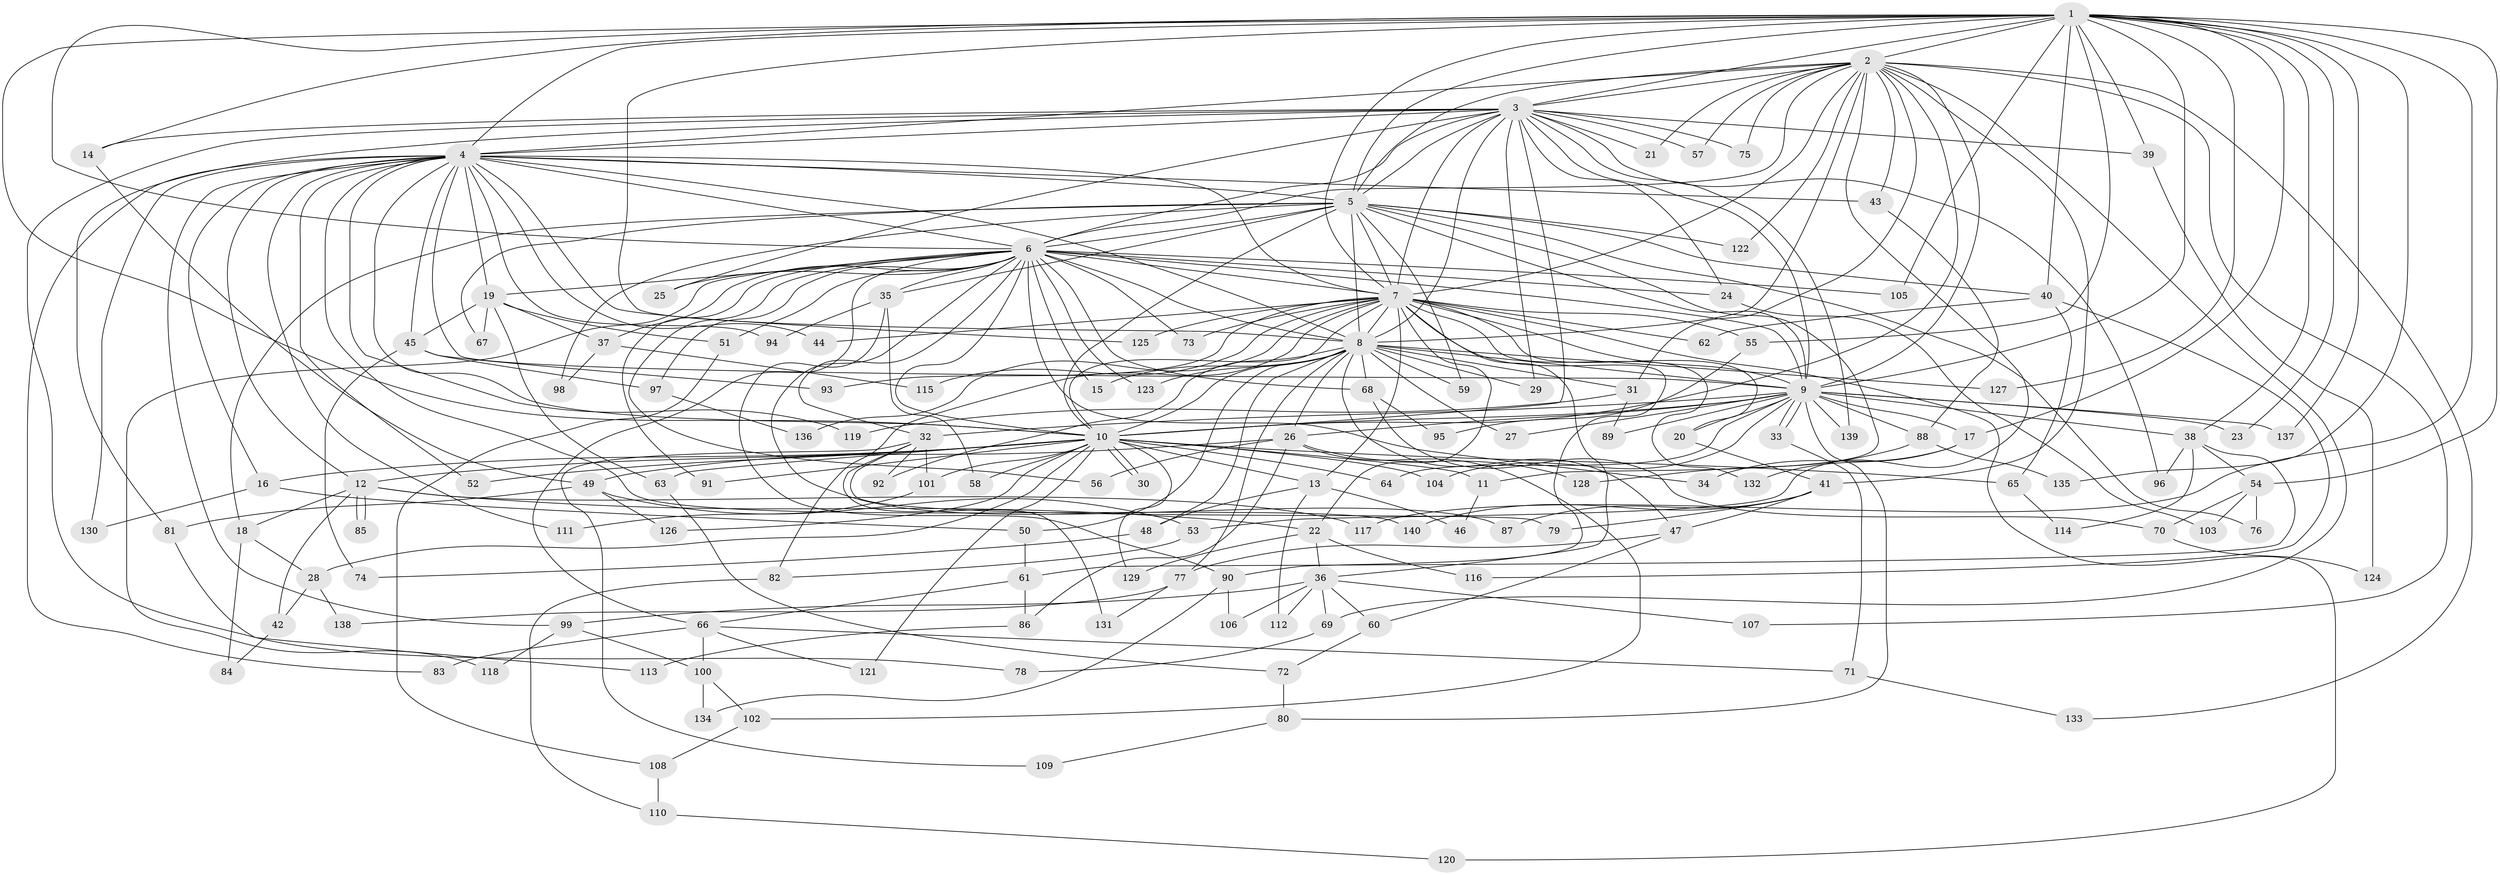 // coarse degree distribution, {20: 0.018518518518518517, 19: 0.018518518518518517, 23: 0.009259259259259259, 32: 0.009259259259259259, 26: 0.009259259259259259, 24: 0.018518518518518517, 29: 0.009259259259259259, 3: 0.17592592592592593, 8: 0.027777777777777776, 5: 0.046296296296296294, 2: 0.49074074074074076, 4: 0.12037037037037036, 7: 0.018518518518518517, 6: 0.027777777777777776}
// Generated by graph-tools (version 1.1) at 2025/51/02/27/25 19:51:46]
// undirected, 140 vertices, 305 edges
graph export_dot {
graph [start="1"]
  node [color=gray90,style=filled];
  1;
  2;
  3;
  4;
  5;
  6;
  7;
  8;
  9;
  10;
  11;
  12;
  13;
  14;
  15;
  16;
  17;
  18;
  19;
  20;
  21;
  22;
  23;
  24;
  25;
  26;
  27;
  28;
  29;
  30;
  31;
  32;
  33;
  34;
  35;
  36;
  37;
  38;
  39;
  40;
  41;
  42;
  43;
  44;
  45;
  46;
  47;
  48;
  49;
  50;
  51;
  52;
  53;
  54;
  55;
  56;
  57;
  58;
  59;
  60;
  61;
  62;
  63;
  64;
  65;
  66;
  67;
  68;
  69;
  70;
  71;
  72;
  73;
  74;
  75;
  76;
  77;
  78;
  79;
  80;
  81;
  82;
  83;
  84;
  85;
  86;
  87;
  88;
  89;
  90;
  91;
  92;
  93;
  94;
  95;
  96;
  97;
  98;
  99;
  100;
  101;
  102;
  103;
  104;
  105;
  106;
  107;
  108;
  109;
  110;
  111;
  112;
  113;
  114;
  115;
  116;
  117;
  118;
  119;
  120;
  121;
  122;
  123;
  124;
  125;
  126;
  127;
  128;
  129;
  130;
  131;
  132;
  133;
  134;
  135;
  136;
  137;
  138;
  139;
  140;
  1 -- 2;
  1 -- 3;
  1 -- 4;
  1 -- 5;
  1 -- 6;
  1 -- 7;
  1 -- 8;
  1 -- 9;
  1 -- 10;
  1 -- 14;
  1 -- 17;
  1 -- 23;
  1 -- 38;
  1 -- 39;
  1 -- 40;
  1 -- 54;
  1 -- 55;
  1 -- 105;
  1 -- 117;
  1 -- 127;
  1 -- 135;
  1 -- 137;
  2 -- 3;
  2 -- 4;
  2 -- 5;
  2 -- 6;
  2 -- 7;
  2 -- 8;
  2 -- 9;
  2 -- 10;
  2 -- 21;
  2 -- 31;
  2 -- 41;
  2 -- 43;
  2 -- 53;
  2 -- 57;
  2 -- 69;
  2 -- 75;
  2 -- 107;
  2 -- 122;
  2 -- 133;
  3 -- 4;
  3 -- 5;
  3 -- 6;
  3 -- 7;
  3 -- 8;
  3 -- 9;
  3 -- 10;
  3 -- 14;
  3 -- 21;
  3 -- 24;
  3 -- 25;
  3 -- 29;
  3 -- 39;
  3 -- 57;
  3 -- 75;
  3 -- 78;
  3 -- 81;
  3 -- 96;
  3 -- 139;
  4 -- 5;
  4 -- 6;
  4 -- 7;
  4 -- 8;
  4 -- 9;
  4 -- 10;
  4 -- 12;
  4 -- 16;
  4 -- 19;
  4 -- 43;
  4 -- 44;
  4 -- 45;
  4 -- 52;
  4 -- 83;
  4 -- 94;
  4 -- 99;
  4 -- 111;
  4 -- 119;
  4 -- 125;
  4 -- 130;
  4 -- 140;
  5 -- 6;
  5 -- 7;
  5 -- 8;
  5 -- 9;
  5 -- 10;
  5 -- 11;
  5 -- 18;
  5 -- 35;
  5 -- 40;
  5 -- 59;
  5 -- 67;
  5 -- 76;
  5 -- 98;
  5 -- 122;
  6 -- 7;
  6 -- 8;
  6 -- 9;
  6 -- 10;
  6 -- 15;
  6 -- 19;
  6 -- 24;
  6 -- 25;
  6 -- 32;
  6 -- 34;
  6 -- 35;
  6 -- 37;
  6 -- 51;
  6 -- 56;
  6 -- 66;
  6 -- 68;
  6 -- 73;
  6 -- 87;
  6 -- 91;
  6 -- 97;
  6 -- 105;
  6 -- 118;
  6 -- 123;
  7 -- 8;
  7 -- 9;
  7 -- 10;
  7 -- 13;
  7 -- 20;
  7 -- 22;
  7 -- 36;
  7 -- 44;
  7 -- 55;
  7 -- 62;
  7 -- 73;
  7 -- 82;
  7 -- 90;
  7 -- 93;
  7 -- 115;
  7 -- 120;
  7 -- 125;
  7 -- 132;
  7 -- 136;
  8 -- 9;
  8 -- 10;
  8 -- 15;
  8 -- 26;
  8 -- 27;
  8 -- 29;
  8 -- 31;
  8 -- 47;
  8 -- 48;
  8 -- 50;
  8 -- 59;
  8 -- 68;
  8 -- 77;
  8 -- 92;
  8 -- 123;
  8 -- 127;
  9 -- 10;
  9 -- 17;
  9 -- 20;
  9 -- 23;
  9 -- 26;
  9 -- 27;
  9 -- 32;
  9 -- 33;
  9 -- 33;
  9 -- 38;
  9 -- 64;
  9 -- 80;
  9 -- 88;
  9 -- 89;
  9 -- 104;
  9 -- 137;
  9 -- 139;
  10 -- 11;
  10 -- 12;
  10 -- 13;
  10 -- 16;
  10 -- 28;
  10 -- 30;
  10 -- 30;
  10 -- 52;
  10 -- 58;
  10 -- 63;
  10 -- 64;
  10 -- 65;
  10 -- 91;
  10 -- 101;
  10 -- 104;
  10 -- 121;
  10 -- 126;
  10 -- 129;
  11 -- 46;
  12 -- 18;
  12 -- 22;
  12 -- 42;
  12 -- 85;
  12 -- 85;
  12 -- 117;
  13 -- 46;
  13 -- 48;
  13 -- 112;
  14 -- 49;
  16 -- 50;
  16 -- 130;
  17 -- 34;
  17 -- 132;
  18 -- 28;
  18 -- 84;
  19 -- 37;
  19 -- 45;
  19 -- 51;
  19 -- 63;
  19 -- 67;
  20 -- 41;
  22 -- 36;
  22 -- 116;
  22 -- 129;
  24 -- 103;
  26 -- 49;
  26 -- 56;
  26 -- 86;
  26 -- 102;
  26 -- 128;
  28 -- 42;
  28 -- 138;
  31 -- 89;
  31 -- 119;
  32 -- 79;
  32 -- 92;
  32 -- 101;
  32 -- 109;
  32 -- 131;
  33 -- 71;
  35 -- 58;
  35 -- 90;
  35 -- 94;
  36 -- 60;
  36 -- 69;
  36 -- 99;
  36 -- 106;
  36 -- 107;
  36 -- 112;
  37 -- 98;
  37 -- 115;
  38 -- 54;
  38 -- 61;
  38 -- 96;
  38 -- 114;
  39 -- 124;
  40 -- 62;
  40 -- 65;
  40 -- 116;
  41 -- 47;
  41 -- 79;
  41 -- 87;
  41 -- 140;
  42 -- 84;
  43 -- 88;
  45 -- 74;
  45 -- 93;
  45 -- 97;
  47 -- 60;
  47 -- 77;
  48 -- 74;
  49 -- 53;
  49 -- 81;
  49 -- 126;
  50 -- 61;
  51 -- 108;
  53 -- 82;
  54 -- 70;
  54 -- 76;
  54 -- 103;
  55 -- 95;
  60 -- 72;
  61 -- 66;
  61 -- 86;
  63 -- 72;
  65 -- 114;
  66 -- 71;
  66 -- 83;
  66 -- 100;
  66 -- 121;
  68 -- 70;
  68 -- 95;
  69 -- 78;
  70 -- 124;
  71 -- 133;
  72 -- 80;
  77 -- 131;
  77 -- 138;
  80 -- 109;
  81 -- 113;
  82 -- 110;
  86 -- 113;
  88 -- 128;
  88 -- 135;
  90 -- 106;
  90 -- 134;
  97 -- 136;
  99 -- 100;
  99 -- 118;
  100 -- 102;
  100 -- 134;
  101 -- 111;
  102 -- 108;
  108 -- 110;
  110 -- 120;
}
